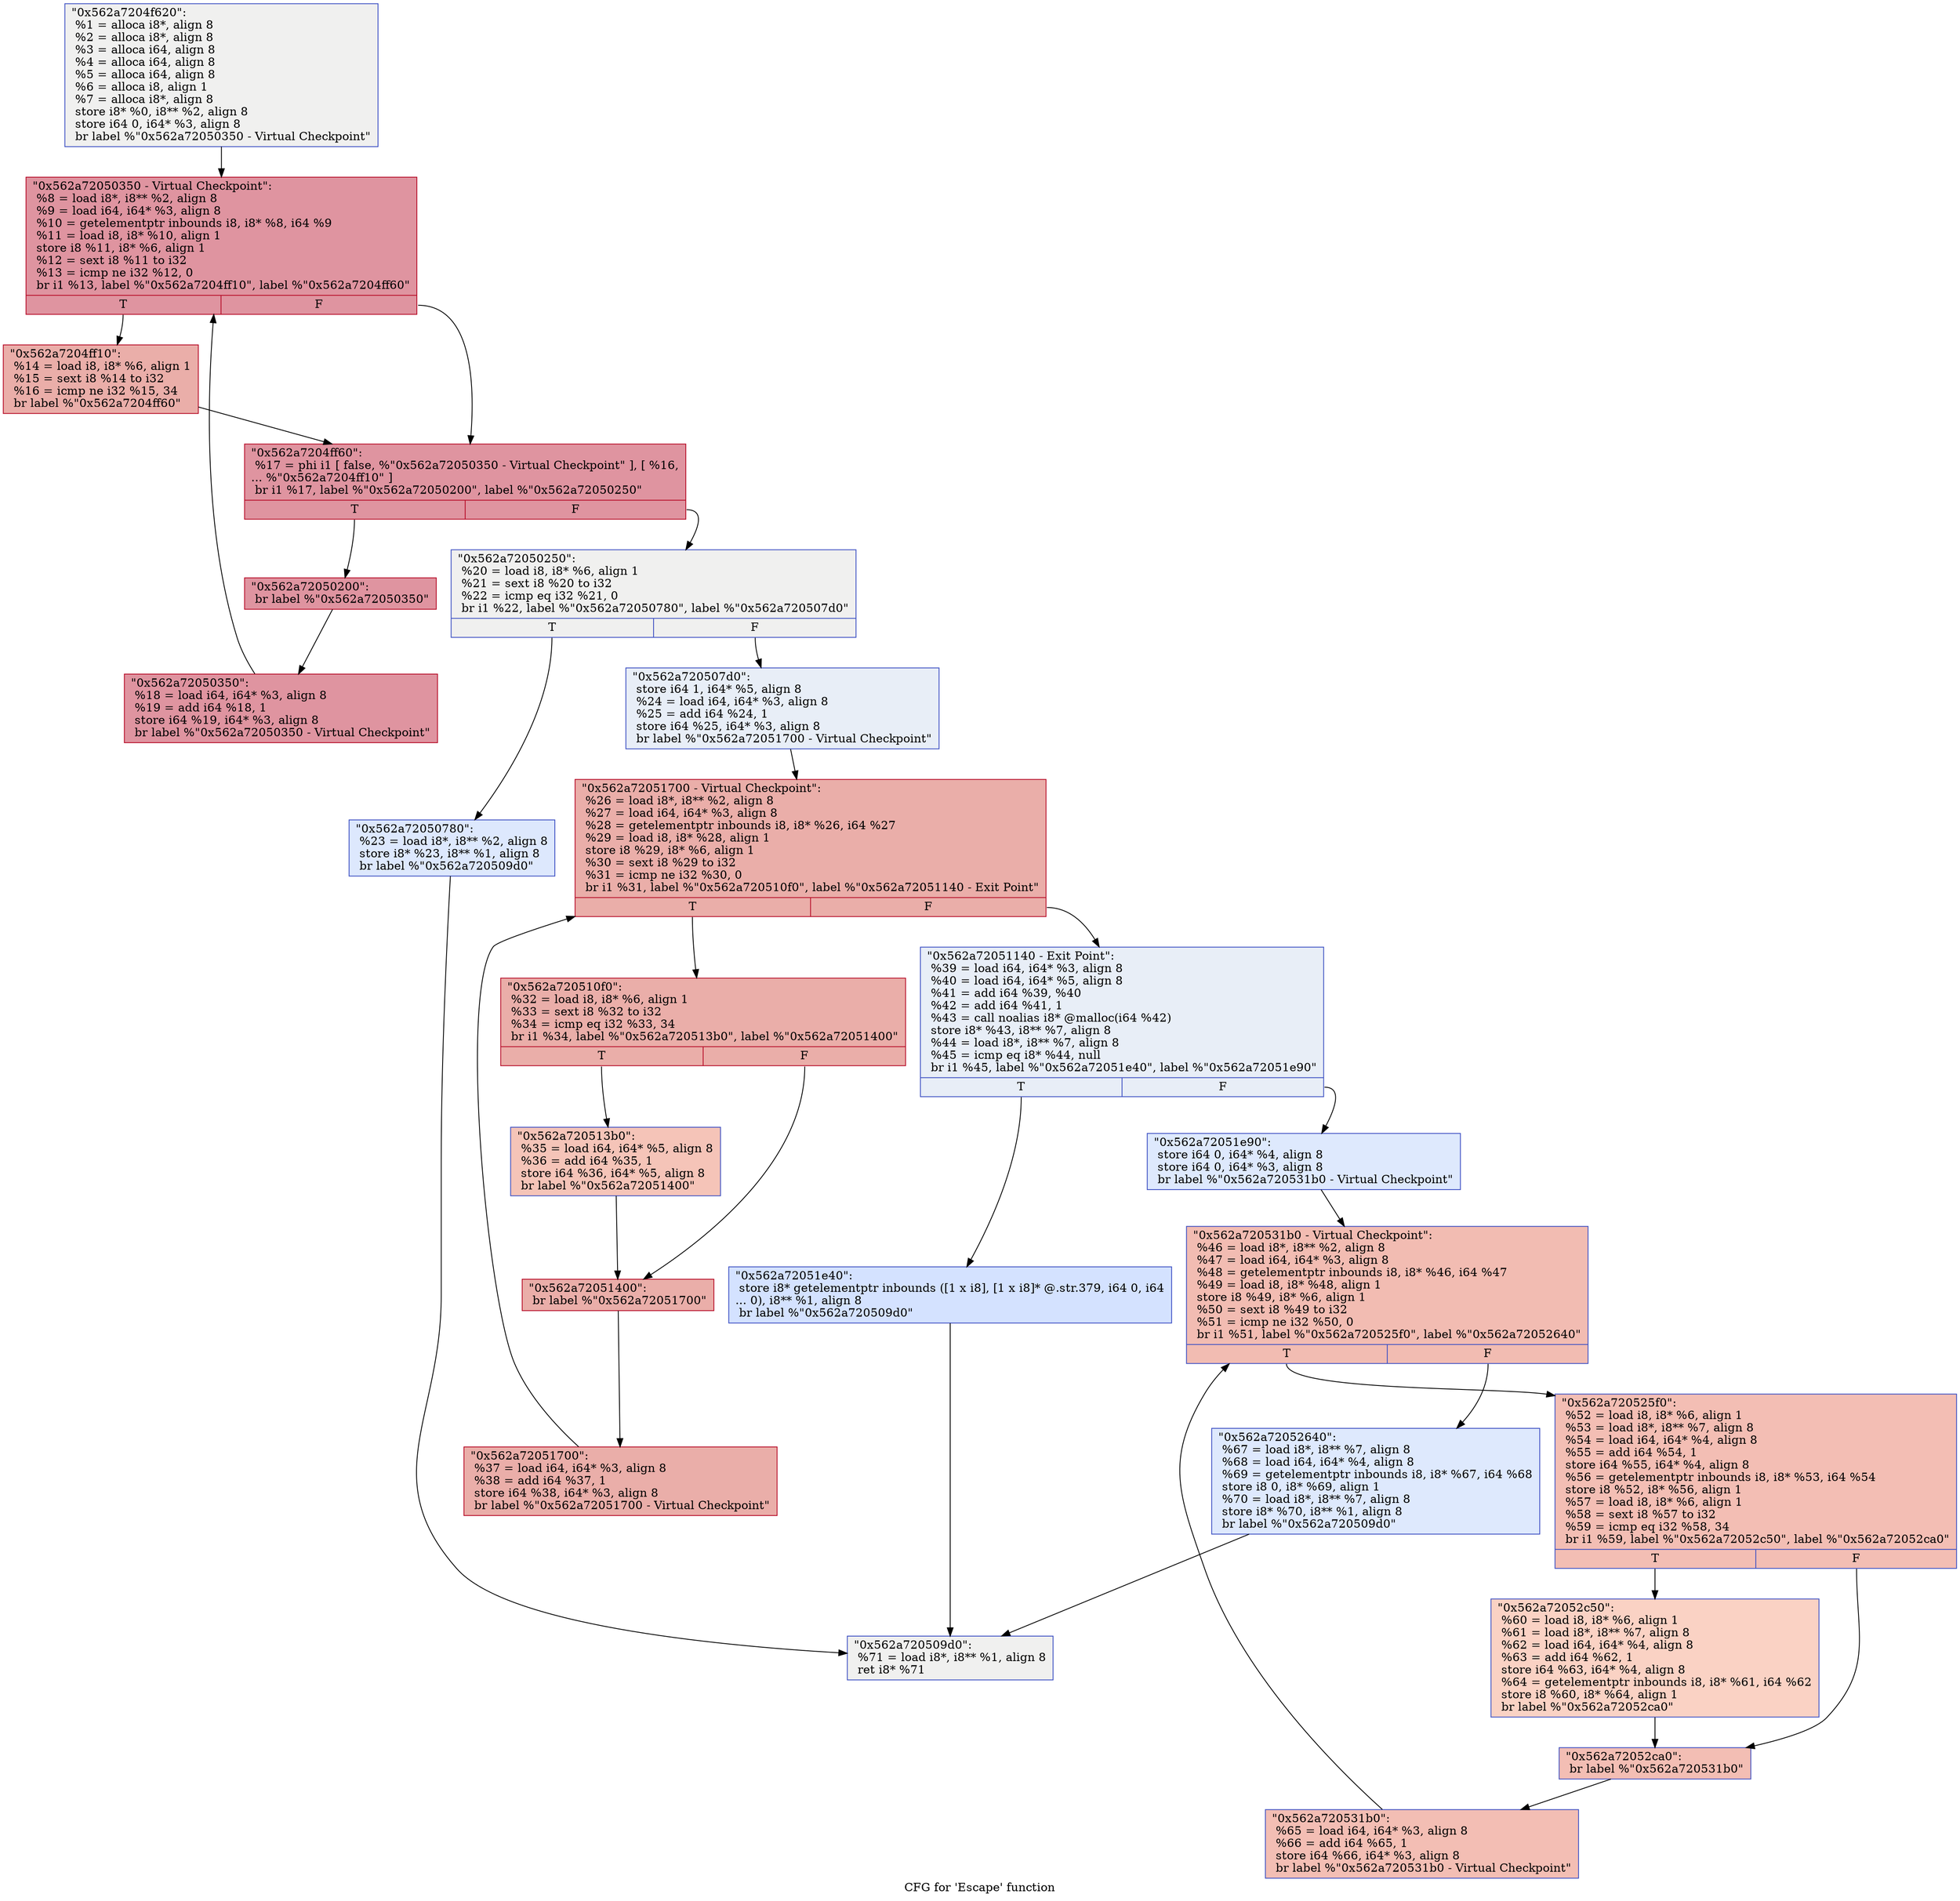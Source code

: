 digraph "CFG for 'Escape' function" {
	label="CFG for 'Escape' function";

	Node0x562a7204f620 [shape=record,color="#3d50c3ff", style=filled, fillcolor="#dedcdb70",label="{\"0x562a7204f620\":\l  %1 = alloca i8*, align 8\l  %2 = alloca i8*, align 8\l  %3 = alloca i64, align 8\l  %4 = alloca i64, align 8\l  %5 = alloca i64, align 8\l  %6 = alloca i8, align 1\l  %7 = alloca i8*, align 8\l  store i8* %0, i8** %2, align 8\l  store i64 0, i64* %3, align 8\l  br label %\"0x562a72050350 - Virtual Checkpoint\"\l}"];
	Node0x562a7204f620 -> Node0x562a7204f7f0;
	Node0x562a7204f7f0 [shape=record,color="#b70d28ff", style=filled, fillcolor="#b70d2870",label="{\"0x562a72050350 - Virtual Checkpoint\":            \l  %8 = load i8*, i8** %2, align 8\l  %9 = load i64, i64* %3, align 8\l  %10 = getelementptr inbounds i8, i8* %8, i64 %9\l  %11 = load i8, i8* %10, align 1\l  store i8 %11, i8* %6, align 1\l  %12 = sext i8 %11 to i32\l  %13 = icmp ne i32 %12, 0\l  br i1 %13, label %\"0x562a7204ff10\", label %\"0x562a7204ff60\"\l|{<s0>T|<s1>F}}"];
	Node0x562a7204f7f0:s0 -> Node0x562a7204ff10;
	Node0x562a7204f7f0:s1 -> Node0x562a7204ff60;
	Node0x562a7204ff10 [shape=record,color="#b70d28ff", style=filled, fillcolor="#d0473d70",label="{\"0x562a7204ff10\":                                 \l  %14 = load i8, i8* %6, align 1\l  %15 = sext i8 %14 to i32\l  %16 = icmp ne i32 %15, 34\l  br label %\"0x562a7204ff60\"\l}"];
	Node0x562a7204ff10 -> Node0x562a7204ff60;
	Node0x562a7204ff60 [shape=record,color="#b70d28ff", style=filled, fillcolor="#b70d2870",label="{\"0x562a7204ff60\":                                 \l  %17 = phi i1 [ false, %\"0x562a72050350 - Virtual Checkpoint\" ], [ %16,\l... %\"0x562a7204ff10\" ]\l  br i1 %17, label %\"0x562a72050200\", label %\"0x562a72050250\"\l|{<s0>T|<s1>F}}"];
	Node0x562a7204ff60:s0 -> Node0x562a72050200;
	Node0x562a7204ff60:s1 -> Node0x562a72050250;
	Node0x562a72050200 [shape=record,color="#b70d28ff", style=filled, fillcolor="#b70d2870",label="{\"0x562a72050200\":                                 \l  br label %\"0x562a72050350\"\l}"];
	Node0x562a72050200 -> Node0x562a72050350;
	Node0x562a72050350 [shape=record,color="#b70d28ff", style=filled, fillcolor="#b70d2870",label="{\"0x562a72050350\":                                 \l  %18 = load i64, i64* %3, align 8\l  %19 = add i64 %18, 1\l  store i64 %19, i64* %3, align 8\l  br label %\"0x562a72050350 - Virtual Checkpoint\"\l}"];
	Node0x562a72050350 -> Node0x562a7204f7f0;
	Node0x562a72050250 [shape=record,color="#3d50c3ff", style=filled, fillcolor="#dedcdb70",label="{\"0x562a72050250\":                                 \l  %20 = load i8, i8* %6, align 1\l  %21 = sext i8 %20 to i32\l  %22 = icmp eq i32 %21, 0\l  br i1 %22, label %\"0x562a72050780\", label %\"0x562a720507d0\"\l|{<s0>T|<s1>F}}"];
	Node0x562a72050250:s0 -> Node0x562a72050780;
	Node0x562a72050250:s1 -> Node0x562a720507d0;
	Node0x562a72050780 [shape=record,color="#3d50c3ff", style=filled, fillcolor="#b2ccfb70",label="{\"0x562a72050780\":                                 \l  %23 = load i8*, i8** %2, align 8\l  store i8* %23, i8** %1, align 8\l  br label %\"0x562a720509d0\"\l}"];
	Node0x562a72050780 -> Node0x562a720509d0;
	Node0x562a720507d0 [shape=record,color="#3d50c3ff", style=filled, fillcolor="#cbd8ee70",label="{\"0x562a720507d0\":                                 \l  store i64 1, i64* %5, align 8\l  %24 = load i64, i64* %3, align 8\l  %25 = add i64 %24, 1\l  store i64 %25, i64* %3, align 8\l  br label %\"0x562a72051700 - Virtual Checkpoint\"\l}"];
	Node0x562a720507d0 -> Node0x562a72050cb0;
	Node0x562a72050cb0 [shape=record,color="#b70d28ff", style=filled, fillcolor="#d0473d70",label="{\"0x562a72051700 - Virtual Checkpoint\":            \l  %26 = load i8*, i8** %2, align 8\l  %27 = load i64, i64* %3, align 8\l  %28 = getelementptr inbounds i8, i8* %26, i64 %27\l  %29 = load i8, i8* %28, align 1\l  store i8 %29, i8* %6, align 1\l  %30 = sext i8 %29 to i32\l  %31 = icmp ne i32 %30, 0\l  br i1 %31, label %\"0x562a720510f0\", label %\"0x562a72051140 - Exit Point\"\l|{<s0>T|<s1>F}}"];
	Node0x562a72050cb0:s0 -> Node0x562a720510f0;
	Node0x562a72050cb0:s1 -> Node0x562a72051140;
	Node0x562a720510f0 [shape=record,color="#b70d28ff", style=filled, fillcolor="#d0473d70",label="{\"0x562a720510f0\":                                 \l  %32 = load i8, i8* %6, align 1\l  %33 = sext i8 %32 to i32\l  %34 = icmp eq i32 %33, 34\l  br i1 %34, label %\"0x562a720513b0\", label %\"0x562a72051400\"\l|{<s0>T|<s1>F}}"];
	Node0x562a720510f0:s0 -> Node0x562a720513b0;
	Node0x562a720510f0:s1 -> Node0x562a72051400;
	Node0x562a720513b0 [shape=record,color="#3d50c3ff", style=filled, fillcolor="#e97a5f70",label="{\"0x562a720513b0\":                                 \l  %35 = load i64, i64* %5, align 8\l  %36 = add i64 %35, 1\l  store i64 %36, i64* %5, align 8\l  br label %\"0x562a72051400\"\l}"];
	Node0x562a720513b0 -> Node0x562a72051400;
	Node0x562a72051400 [shape=record,color="#b70d28ff", style=filled, fillcolor="#d0473d70",label="{\"0x562a72051400\":                                 \l  br label %\"0x562a72051700\"\l}"];
	Node0x562a72051400 -> Node0x562a72051700;
	Node0x562a72051700 [shape=record,color="#b70d28ff", style=filled, fillcolor="#d0473d70",label="{\"0x562a72051700\":                                 \l  %37 = load i64, i64* %3, align 8\l  %38 = add i64 %37, 1\l  store i64 %38, i64* %3, align 8\l  br label %\"0x562a72051700 - Virtual Checkpoint\"\l}"];
	Node0x562a72051700 -> Node0x562a72050cb0;
	Node0x562a72051140 [shape=record,color="#3d50c3ff", style=filled, fillcolor="#cbd8ee70",label="{\"0x562a72051140 - Exit Point\":                    \l  %39 = load i64, i64* %3, align 8\l  %40 = load i64, i64* %5, align 8\l  %41 = add i64 %39, %40\l  %42 = add i64 %41, 1\l  %43 = call noalias i8* @malloc(i64 %42)\l  store i8* %43, i8** %7, align 8\l  %44 = load i8*, i8** %7, align 8\l  %45 = icmp eq i8* %44, null\l  br i1 %45, label %\"0x562a72051e40\", label %\"0x562a72051e90\"\l|{<s0>T|<s1>F}}"];
	Node0x562a72051140:s0 -> Node0x562a72051e40;
	Node0x562a72051140:s1 -> Node0x562a72051e90;
	Node0x562a72051e40 [shape=record,color="#3d50c3ff", style=filled, fillcolor="#9ebeff70",label="{\"0x562a72051e40\":                                 \l  store i8* getelementptr inbounds ([1 x i8], [1 x i8]* @.str.379, i64 0, i64\l... 0), i8** %1, align 8\l  br label %\"0x562a720509d0\"\l}"];
	Node0x562a72051e40 -> Node0x562a720509d0;
	Node0x562a72051e90 [shape=record,color="#3d50c3ff", style=filled, fillcolor="#b5cdfa70",label="{\"0x562a72051e90\":                                 \l  store i64 0, i64* %4, align 8\l  store i64 0, i64* %3, align 8\l  br label %\"0x562a720531b0 - Virtual Checkpoint\"\l}"];
	Node0x562a72051e90 -> Node0x562a720521b0;
	Node0x562a720521b0 [shape=record,color="#3d50c3ff", style=filled, fillcolor="#e1675170",label="{\"0x562a720531b0 - Virtual Checkpoint\":            \l  %46 = load i8*, i8** %2, align 8\l  %47 = load i64, i64* %3, align 8\l  %48 = getelementptr inbounds i8, i8* %46, i64 %47\l  %49 = load i8, i8* %48, align 1\l  store i8 %49, i8* %6, align 1\l  %50 = sext i8 %49 to i32\l  %51 = icmp ne i32 %50, 0\l  br i1 %51, label %\"0x562a720525f0\", label %\"0x562a72052640\"\l|{<s0>T|<s1>F}}"];
	Node0x562a720521b0:s0 -> Node0x562a720525f0;
	Node0x562a720521b0:s1 -> Node0x562a72052640;
	Node0x562a720525f0 [shape=record,color="#3d50c3ff", style=filled, fillcolor="#e36c5570",label="{\"0x562a720525f0\":                                 \l  %52 = load i8, i8* %6, align 1\l  %53 = load i8*, i8** %7, align 8\l  %54 = load i64, i64* %4, align 8\l  %55 = add i64 %54, 1\l  store i64 %55, i64* %4, align 8\l  %56 = getelementptr inbounds i8, i8* %53, i64 %54\l  store i8 %52, i8* %56, align 1\l  %57 = load i8, i8* %6, align 1\l  %58 = sext i8 %57 to i32\l  %59 = icmp eq i32 %58, 34\l  br i1 %59, label %\"0x562a72052c50\", label %\"0x562a72052ca0\"\l|{<s0>T|<s1>F}}"];
	Node0x562a720525f0:s0 -> Node0x562a72052c50;
	Node0x562a720525f0:s1 -> Node0x562a72052ca0;
	Node0x562a72052c50 [shape=record,color="#3d50c3ff", style=filled, fillcolor="#f4987a70",label="{\"0x562a72052c50\":                                 \l  %60 = load i8, i8* %6, align 1\l  %61 = load i8*, i8** %7, align 8\l  %62 = load i64, i64* %4, align 8\l  %63 = add i64 %62, 1\l  store i64 %63, i64* %4, align 8\l  %64 = getelementptr inbounds i8, i8* %61, i64 %62\l  store i8 %60, i8* %64, align 1\l  br label %\"0x562a72052ca0\"\l}"];
	Node0x562a72052c50 -> Node0x562a72052ca0;
	Node0x562a72052ca0 [shape=record,color="#3d50c3ff", style=filled, fillcolor="#e36c5570",label="{\"0x562a72052ca0\":                                 \l  br label %\"0x562a720531b0\"\l}"];
	Node0x562a72052ca0 -> Node0x562a720531b0;
	Node0x562a720531b0 [shape=record,color="#3d50c3ff", style=filled, fillcolor="#e36c5570",label="{\"0x562a720531b0\":                                 \l  %65 = load i64, i64* %3, align 8\l  %66 = add i64 %65, 1\l  store i64 %66, i64* %3, align 8\l  br label %\"0x562a720531b0 - Virtual Checkpoint\"\l}"];
	Node0x562a720531b0 -> Node0x562a720521b0;
	Node0x562a72052640 [shape=record,color="#3d50c3ff", style=filled, fillcolor="#b5cdfa70",label="{\"0x562a72052640\":                                 \l  %67 = load i8*, i8** %7, align 8\l  %68 = load i64, i64* %4, align 8\l  %69 = getelementptr inbounds i8, i8* %67, i64 %68\l  store i8 0, i8* %69, align 1\l  %70 = load i8*, i8** %7, align 8\l  store i8* %70, i8** %1, align 8\l  br label %\"0x562a720509d0\"\l}"];
	Node0x562a72052640 -> Node0x562a720509d0;
	Node0x562a720509d0 [shape=record,color="#3d50c3ff", style=filled, fillcolor="#dedcdb70",label="{\"0x562a720509d0\":                                 \l  %71 = load i8*, i8** %1, align 8\l  ret i8* %71\l}"];
}
